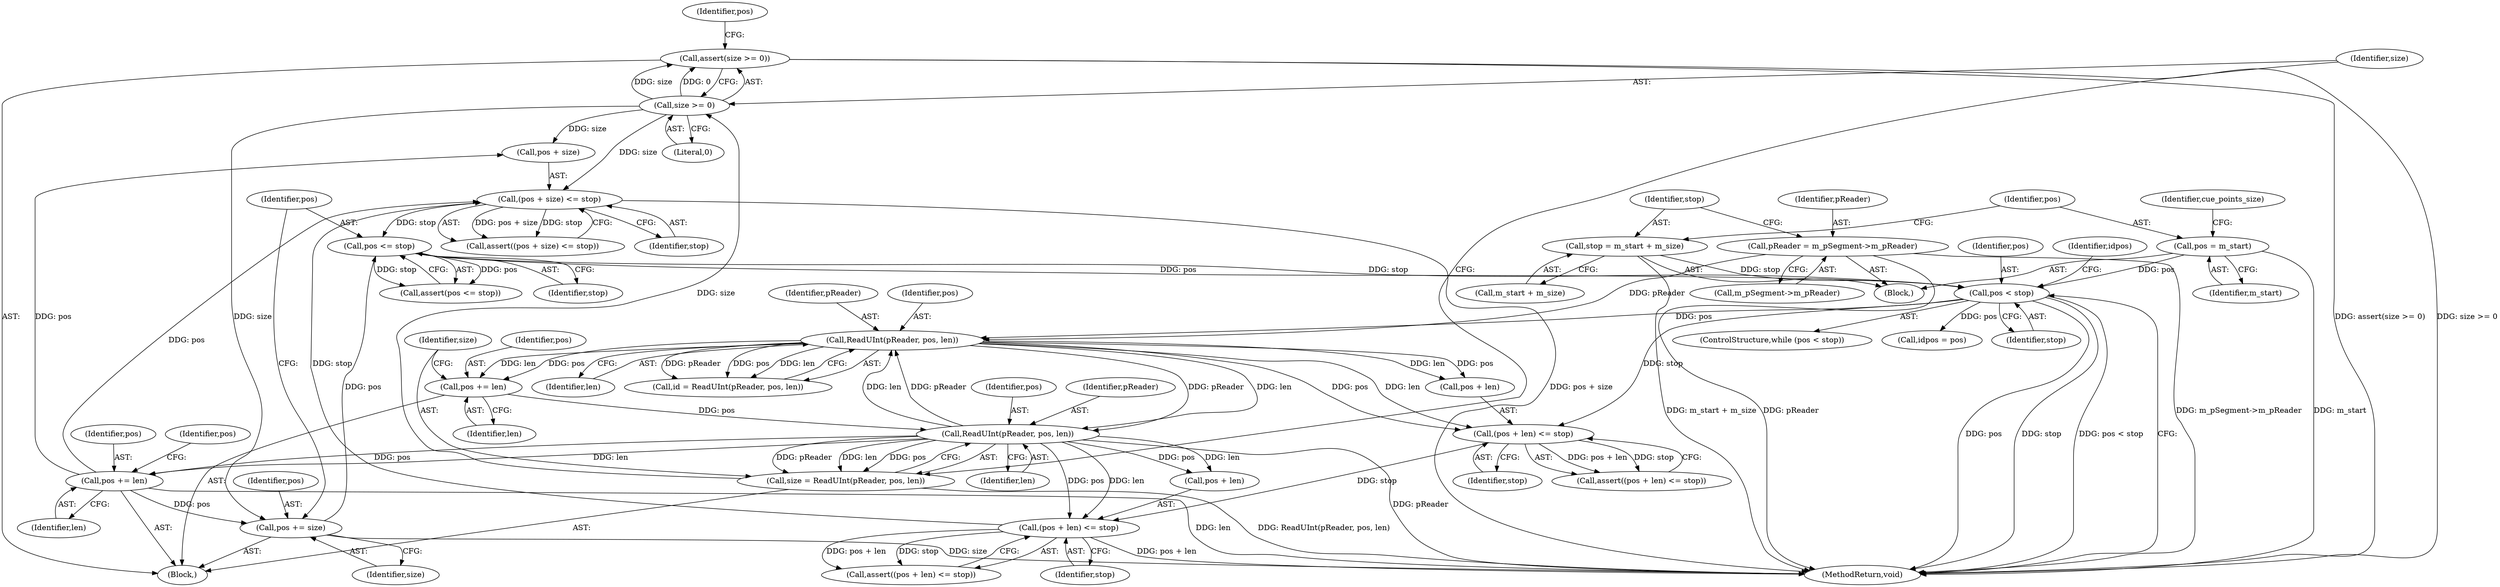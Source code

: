 digraph "1_Android_04839626ed859623901ebd3a5fd483982186b59d_152@API" {
"1000174" [label="(Call,assert(size >= 0))"];
"1000175" [label="(Call,size >= 0)"];
"1000168" [label="(Call,size = ReadUInt(pReader, pos, len))"];
"1000170" [label="(Call,ReadUInt(pReader, pos, len))"];
"1000150" [label="(Call,ReadUInt(pReader, pos, len))"];
"1000118" [label="(Call,pReader = m_pSegment->m_pReader)"];
"1000138" [label="(Call,pos < stop)"];
"1000204" [label="(Call,pos <= stop)"];
"1000200" [label="(Call,pos += size)"];
"1000184" [label="(Call,pos += len)"];
"1000188" [label="(Call,(pos + size) <= stop)"];
"1000179" [label="(Call,(pos + len) <= stop)"];
"1000159" [label="(Call,(pos + len) <= stop)"];
"1000130" [label="(Call,pos = m_start)"];
"1000124" [label="(Call,stop = m_start + m_size)"];
"1000164" [label="(Call,pos += len)"];
"1000160" [label="(Call,pos + len)"];
"1000138" [label="(Call,pos < stop)"];
"1000206" [label="(Identifier,stop)"];
"1000204" [label="(Call,pos <= stop)"];
"1000153" [label="(Identifier,len)"];
"1000126" [label="(Call,m_start + m_size)"];
"1000185" [label="(Identifier,pos)"];
"1000151" [label="(Identifier,pReader)"];
"1000187" [label="(Call,assert((pos + size) <= stop))"];
"1000179" [label="(Call,(pos + len) <= stop)"];
"1000124" [label="(Call,stop = m_start + m_size)"];
"1000148" [label="(Call,id = ReadUInt(pReader, pos, len))"];
"1000172" [label="(Identifier,pos)"];
"1000158" [label="(Call,assert((pos + len) <= stop))"];
"1000183" [label="(Identifier,stop)"];
"1000178" [label="(Call,assert((pos + len) <= stop))"];
"1000201" [label="(Identifier,pos)"];
"1000177" [label="(Literal,0)"];
"1000106" [label="(Block,)"];
"1000130" [label="(Call,pos = m_start)"];
"1000132" [label="(Identifier,m_start)"];
"1000180" [label="(Call,pos + len)"];
"1000168" [label="(Call,size = ReadUInt(pReader, pos, len))"];
"1000164" [label="(Call,pos += len)"];
"1000140" [label="(Identifier,stop)"];
"1000171" [label="(Identifier,pReader)"];
"1000202" [label="(Identifier,size)"];
"1000169" [label="(Identifier,size)"];
"1000175" [label="(Call,size >= 0)"];
"1000131" [label="(Identifier,pos)"];
"1000176" [label="(Identifier,size)"];
"1000137" [label="(ControlStructure,while (pos < stop))"];
"1000118" [label="(Call,pReader = m_pSegment->m_pReader)"];
"1000135" [label="(Identifier,cue_points_size)"];
"1000205" [label="(Identifier,pos)"];
"1000150" [label="(Call,ReadUInt(pReader, pos, len))"];
"1000200" [label="(Call,pos += size)"];
"1000174" [label="(Call,assert(size >= 0))"];
"1000188" [label="(Call,(pos + size) <= stop)"];
"1000181" [label="(Identifier,pos)"];
"1000119" [label="(Identifier,pReader)"];
"1000144" [label="(Identifier,idpos)"];
"1000184" [label="(Call,pos += len)"];
"1000159" [label="(Call,(pos + len) <= stop)"];
"1000120" [label="(Call,m_pSegment->m_pReader)"];
"1000139" [label="(Identifier,pos)"];
"1000163" [label="(Identifier,stop)"];
"1000203" [label="(Call,assert(pos <= stop))"];
"1000141" [label="(Block,)"];
"1000152" [label="(Identifier,pos)"];
"1000166" [label="(Identifier,len)"];
"1000165" [label="(Identifier,pos)"];
"1000189" [label="(Call,pos + size)"];
"1000125" [label="(Identifier,stop)"];
"1000143" [label="(Call,idpos = pos)"];
"1000170" [label="(Call,ReadUInt(pReader, pos, len))"];
"1000173" [label="(Identifier,len)"];
"1000186" [label="(Identifier,len)"];
"1000190" [label="(Identifier,pos)"];
"1000192" [label="(Identifier,stop)"];
"1000207" [label="(MethodReturn,void)"];
"1000174" -> "1000141"  [label="AST: "];
"1000174" -> "1000175"  [label="CFG: "];
"1000175" -> "1000174"  [label="AST: "];
"1000181" -> "1000174"  [label="CFG: "];
"1000174" -> "1000207"  [label="DDG: assert(size >= 0)"];
"1000174" -> "1000207"  [label="DDG: size >= 0"];
"1000175" -> "1000174"  [label="DDG: size"];
"1000175" -> "1000174"  [label="DDG: 0"];
"1000175" -> "1000177"  [label="CFG: "];
"1000176" -> "1000175"  [label="AST: "];
"1000177" -> "1000175"  [label="AST: "];
"1000168" -> "1000175"  [label="DDG: size"];
"1000175" -> "1000188"  [label="DDG: size"];
"1000175" -> "1000189"  [label="DDG: size"];
"1000175" -> "1000200"  [label="DDG: size"];
"1000168" -> "1000141"  [label="AST: "];
"1000168" -> "1000170"  [label="CFG: "];
"1000169" -> "1000168"  [label="AST: "];
"1000170" -> "1000168"  [label="AST: "];
"1000176" -> "1000168"  [label="CFG: "];
"1000168" -> "1000207"  [label="DDG: ReadUInt(pReader, pos, len)"];
"1000170" -> "1000168"  [label="DDG: pReader"];
"1000170" -> "1000168"  [label="DDG: pos"];
"1000170" -> "1000168"  [label="DDG: len"];
"1000170" -> "1000173"  [label="CFG: "];
"1000171" -> "1000170"  [label="AST: "];
"1000172" -> "1000170"  [label="AST: "];
"1000173" -> "1000170"  [label="AST: "];
"1000170" -> "1000207"  [label="DDG: pReader"];
"1000170" -> "1000150"  [label="DDG: pReader"];
"1000170" -> "1000150"  [label="DDG: len"];
"1000150" -> "1000170"  [label="DDG: pReader"];
"1000150" -> "1000170"  [label="DDG: len"];
"1000164" -> "1000170"  [label="DDG: pos"];
"1000170" -> "1000179"  [label="DDG: pos"];
"1000170" -> "1000179"  [label="DDG: len"];
"1000170" -> "1000180"  [label="DDG: pos"];
"1000170" -> "1000180"  [label="DDG: len"];
"1000170" -> "1000184"  [label="DDG: len"];
"1000170" -> "1000184"  [label="DDG: pos"];
"1000150" -> "1000148"  [label="AST: "];
"1000150" -> "1000153"  [label="CFG: "];
"1000151" -> "1000150"  [label="AST: "];
"1000152" -> "1000150"  [label="AST: "];
"1000153" -> "1000150"  [label="AST: "];
"1000148" -> "1000150"  [label="CFG: "];
"1000150" -> "1000148"  [label="DDG: pReader"];
"1000150" -> "1000148"  [label="DDG: pos"];
"1000150" -> "1000148"  [label="DDG: len"];
"1000118" -> "1000150"  [label="DDG: pReader"];
"1000138" -> "1000150"  [label="DDG: pos"];
"1000150" -> "1000159"  [label="DDG: pos"];
"1000150" -> "1000159"  [label="DDG: len"];
"1000150" -> "1000160"  [label="DDG: pos"];
"1000150" -> "1000160"  [label="DDG: len"];
"1000150" -> "1000164"  [label="DDG: len"];
"1000150" -> "1000164"  [label="DDG: pos"];
"1000118" -> "1000106"  [label="AST: "];
"1000118" -> "1000120"  [label="CFG: "];
"1000119" -> "1000118"  [label="AST: "];
"1000120" -> "1000118"  [label="AST: "];
"1000125" -> "1000118"  [label="CFG: "];
"1000118" -> "1000207"  [label="DDG: pReader"];
"1000118" -> "1000207"  [label="DDG: m_pSegment->m_pReader"];
"1000138" -> "1000137"  [label="AST: "];
"1000138" -> "1000140"  [label="CFG: "];
"1000139" -> "1000138"  [label="AST: "];
"1000140" -> "1000138"  [label="AST: "];
"1000144" -> "1000138"  [label="CFG: "];
"1000207" -> "1000138"  [label="CFG: "];
"1000138" -> "1000207"  [label="DDG: pos"];
"1000138" -> "1000207"  [label="DDG: stop"];
"1000138" -> "1000207"  [label="DDG: pos < stop"];
"1000204" -> "1000138"  [label="DDG: pos"];
"1000204" -> "1000138"  [label="DDG: stop"];
"1000130" -> "1000138"  [label="DDG: pos"];
"1000124" -> "1000138"  [label="DDG: stop"];
"1000138" -> "1000143"  [label="DDG: pos"];
"1000138" -> "1000159"  [label="DDG: stop"];
"1000204" -> "1000203"  [label="AST: "];
"1000204" -> "1000206"  [label="CFG: "];
"1000205" -> "1000204"  [label="AST: "];
"1000206" -> "1000204"  [label="AST: "];
"1000203" -> "1000204"  [label="CFG: "];
"1000204" -> "1000203"  [label="DDG: pos"];
"1000204" -> "1000203"  [label="DDG: stop"];
"1000200" -> "1000204"  [label="DDG: pos"];
"1000188" -> "1000204"  [label="DDG: stop"];
"1000200" -> "1000141"  [label="AST: "];
"1000200" -> "1000202"  [label="CFG: "];
"1000201" -> "1000200"  [label="AST: "];
"1000202" -> "1000200"  [label="AST: "];
"1000205" -> "1000200"  [label="CFG: "];
"1000200" -> "1000207"  [label="DDG: size"];
"1000184" -> "1000200"  [label="DDG: pos"];
"1000184" -> "1000141"  [label="AST: "];
"1000184" -> "1000186"  [label="CFG: "];
"1000185" -> "1000184"  [label="AST: "];
"1000186" -> "1000184"  [label="AST: "];
"1000190" -> "1000184"  [label="CFG: "];
"1000184" -> "1000207"  [label="DDG: len"];
"1000184" -> "1000188"  [label="DDG: pos"];
"1000184" -> "1000189"  [label="DDG: pos"];
"1000188" -> "1000187"  [label="AST: "];
"1000188" -> "1000192"  [label="CFG: "];
"1000189" -> "1000188"  [label="AST: "];
"1000192" -> "1000188"  [label="AST: "];
"1000187" -> "1000188"  [label="CFG: "];
"1000188" -> "1000207"  [label="DDG: pos + size"];
"1000188" -> "1000187"  [label="DDG: pos + size"];
"1000188" -> "1000187"  [label="DDG: stop"];
"1000179" -> "1000188"  [label="DDG: stop"];
"1000179" -> "1000178"  [label="AST: "];
"1000179" -> "1000183"  [label="CFG: "];
"1000180" -> "1000179"  [label="AST: "];
"1000183" -> "1000179"  [label="AST: "];
"1000178" -> "1000179"  [label="CFG: "];
"1000179" -> "1000207"  [label="DDG: pos + len"];
"1000179" -> "1000178"  [label="DDG: pos + len"];
"1000179" -> "1000178"  [label="DDG: stop"];
"1000159" -> "1000179"  [label="DDG: stop"];
"1000159" -> "1000158"  [label="AST: "];
"1000159" -> "1000163"  [label="CFG: "];
"1000160" -> "1000159"  [label="AST: "];
"1000163" -> "1000159"  [label="AST: "];
"1000158" -> "1000159"  [label="CFG: "];
"1000159" -> "1000158"  [label="DDG: pos + len"];
"1000159" -> "1000158"  [label="DDG: stop"];
"1000130" -> "1000106"  [label="AST: "];
"1000130" -> "1000132"  [label="CFG: "];
"1000131" -> "1000130"  [label="AST: "];
"1000132" -> "1000130"  [label="AST: "];
"1000135" -> "1000130"  [label="CFG: "];
"1000130" -> "1000207"  [label="DDG: m_start"];
"1000124" -> "1000106"  [label="AST: "];
"1000124" -> "1000126"  [label="CFG: "];
"1000125" -> "1000124"  [label="AST: "];
"1000126" -> "1000124"  [label="AST: "];
"1000131" -> "1000124"  [label="CFG: "];
"1000124" -> "1000207"  [label="DDG: m_start + m_size"];
"1000164" -> "1000141"  [label="AST: "];
"1000164" -> "1000166"  [label="CFG: "];
"1000165" -> "1000164"  [label="AST: "];
"1000166" -> "1000164"  [label="AST: "];
"1000169" -> "1000164"  [label="CFG: "];
}
